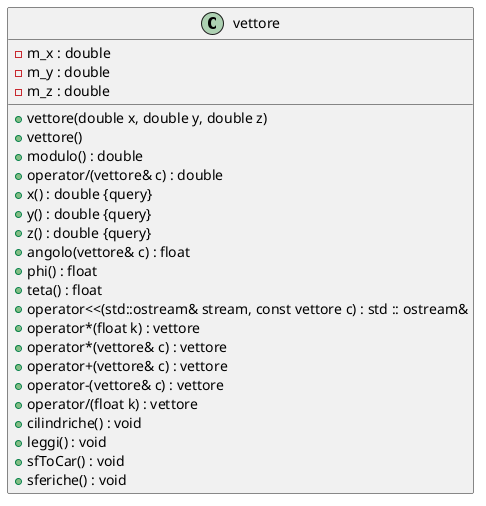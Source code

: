 @startuml





/' Objects '/

class vettore {
	+vettore(double x, double y, double z)
	+vettore()
	-m_x : double
	-m_y : double
	-m_z : double
	+modulo() : double
	+operator/(vettore& c) : double
	+x() : double {query}
	+y() : double {query}
	+z() : double {query}
	+angolo(vettore& c) : float
	+phi() : float
	+teta() : float
	+operator<<(std::ostream& stream, const vettore c) : std :: ostream&
	+operator*(float k) : vettore
	+operator*(vettore& c) : vettore
	+operator+(vettore& c) : vettore
	+operator-(vettore& c) : vettore
	+operator/(float k) : vettore
	+cilindriche() : void
	+leggi() : void
	+sfToCar() : void
	+sferiche() : void
}





/' Inheritance relationships '/




/' Aggregation relationships '/





/' Nested objects '/



@enduml
